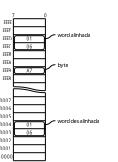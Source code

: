 <?xml version="1.0" encoding="UTF-8"?>
<dia:diagram xmlns:dia="http://www.lysator.liu.se/~alla/dia/">
  <dia:layer name="Background" visible="true" connectable="true" active="true">
    <dia:object type="Standard - Text" version="1" id="O0">
      <dia:attribute name="obj_pos">
        <dia:point val="14.2,1"/>
      </dia:attribute>
      <dia:attribute name="obj_bb">
        <dia:rectangle val="14.2,0.406;14.2,1.151"/>
      </dia:attribute>
      <dia:attribute name="text">
        <dia:composite type="text">
          <dia:attribute name="string">
            <dia:string>##</dia:string>
          </dia:attribute>
          <dia:attribute name="font">
            <dia:font family="sans" style="0" name="Helvetica"/>
          </dia:attribute>
          <dia:attribute name="height">
            <dia:real val="0.8"/>
          </dia:attribute>
          <dia:attribute name="pos">
            <dia:point val="14.2,1"/>
          </dia:attribute>
          <dia:attribute name="color">
            <dia:color val="#000000ff"/>
          </dia:attribute>
          <dia:attribute name="alignment">
            <dia:enum val="0"/>
          </dia:attribute>
        </dia:composite>
      </dia:attribute>
      <dia:attribute name="valign">
        <dia:enum val="3"/>
      </dia:attribute>
    </dia:object>
    <dia:object type="Standard - Text" version="1" id="O1">
      <dia:attribute name="obj_pos">
        <dia:point val="9,8.1"/>
      </dia:attribute>
      <dia:attribute name="obj_bb">
        <dia:rectangle val="8.33,7.969;8.9,8.231"/>
      </dia:attribute>
      <dia:attribute name="text">
        <dia:composite type="text">
          <dia:attribute name="string">
            <dia:string>#0000#</dia:string>
          </dia:attribute>
          <dia:attribute name="font">
            <dia:font family="sans" style="0" name="Helvetica"/>
          </dia:attribute>
          <dia:attribute name="height">
            <dia:real val="0.282"/>
          </dia:attribute>
          <dia:attribute name="pos">
            <dia:point val="8.9,8.178"/>
          </dia:attribute>
          <dia:attribute name="color">
            <dia:color val="#000000ff"/>
          </dia:attribute>
          <dia:attribute name="alignment">
            <dia:enum val="2"/>
          </dia:attribute>
        </dia:composite>
      </dia:attribute>
      <dia:attribute name="valign">
        <dia:enum val="2"/>
      </dia:attribute>
      <dia:attribute name="margin">
        <dia:real val="0.1"/>
      </dia:attribute>
    </dia:object>
    <dia:object type="Standard - Text" version="1" id="O2">
      <dia:attribute name="obj_pos">
        <dia:point val="9,7.7"/>
      </dia:attribute>
      <dia:attribute name="obj_bb">
        <dia:rectangle val="8.33,7.569;8.9,7.831"/>
      </dia:attribute>
      <dia:attribute name="text">
        <dia:composite type="text">
          <dia:attribute name="string">
            <dia:string>#0001#</dia:string>
          </dia:attribute>
          <dia:attribute name="font">
            <dia:font family="sans" style="0" name="Helvetica"/>
          </dia:attribute>
          <dia:attribute name="height">
            <dia:real val="0.282"/>
          </dia:attribute>
          <dia:attribute name="pos">
            <dia:point val="8.9,7.778"/>
          </dia:attribute>
          <dia:attribute name="color">
            <dia:color val="#000000ff"/>
          </dia:attribute>
          <dia:attribute name="alignment">
            <dia:enum val="2"/>
          </dia:attribute>
        </dia:composite>
      </dia:attribute>
      <dia:attribute name="valign">
        <dia:enum val="2"/>
      </dia:attribute>
      <dia:attribute name="margin">
        <dia:real val="0.1"/>
      </dia:attribute>
    </dia:object>
    <dia:object type="Standard - Text" version="1" id="O3">
      <dia:attribute name="obj_pos">
        <dia:point val="9,7.3"/>
      </dia:attribute>
      <dia:attribute name="obj_bb">
        <dia:rectangle val="8.33,7.169;8.9,7.431"/>
      </dia:attribute>
      <dia:attribute name="text">
        <dia:composite type="text">
          <dia:attribute name="string">
            <dia:string>#0002#</dia:string>
          </dia:attribute>
          <dia:attribute name="font">
            <dia:font family="sans" style="0" name="Helvetica"/>
          </dia:attribute>
          <dia:attribute name="height">
            <dia:real val="0.282"/>
          </dia:attribute>
          <dia:attribute name="pos">
            <dia:point val="8.9,7.378"/>
          </dia:attribute>
          <dia:attribute name="color">
            <dia:color val="#000000ff"/>
          </dia:attribute>
          <dia:attribute name="alignment">
            <dia:enum val="2"/>
          </dia:attribute>
        </dia:composite>
      </dia:attribute>
      <dia:attribute name="valign">
        <dia:enum val="2"/>
      </dia:attribute>
      <dia:attribute name="margin">
        <dia:real val="0.1"/>
      </dia:attribute>
    </dia:object>
    <dia:object type="Standard - Text" version="1" id="O4">
      <dia:attribute name="obj_pos">
        <dia:point val="9,6.9"/>
      </dia:attribute>
      <dia:attribute name="obj_bb">
        <dia:rectangle val="8.33,6.769;8.9,7.031"/>
      </dia:attribute>
      <dia:attribute name="text">
        <dia:composite type="text">
          <dia:attribute name="string">
            <dia:string>#0003#</dia:string>
          </dia:attribute>
          <dia:attribute name="font">
            <dia:font family="sans" style="0" name="Helvetica"/>
          </dia:attribute>
          <dia:attribute name="height">
            <dia:real val="0.282"/>
          </dia:attribute>
          <dia:attribute name="pos">
            <dia:point val="8.9,6.978"/>
          </dia:attribute>
          <dia:attribute name="color">
            <dia:color val="#000000ff"/>
          </dia:attribute>
          <dia:attribute name="alignment">
            <dia:enum val="2"/>
          </dia:attribute>
        </dia:composite>
      </dia:attribute>
      <dia:attribute name="valign">
        <dia:enum val="2"/>
      </dia:attribute>
      <dia:attribute name="margin">
        <dia:real val="0.1"/>
      </dia:attribute>
    </dia:object>
    <dia:object type="Standard - Text" version="1" id="O5">
      <dia:attribute name="obj_pos">
        <dia:point val="9,6.5"/>
      </dia:attribute>
      <dia:attribute name="obj_bb">
        <dia:rectangle val="8.33,6.369;8.9,6.631"/>
      </dia:attribute>
      <dia:attribute name="text">
        <dia:composite type="text">
          <dia:attribute name="string">
            <dia:string>#0004#</dia:string>
          </dia:attribute>
          <dia:attribute name="font">
            <dia:font family="sans" style="0" name="Helvetica"/>
          </dia:attribute>
          <dia:attribute name="height">
            <dia:real val="0.282"/>
          </dia:attribute>
          <dia:attribute name="pos">
            <dia:point val="8.9,6.578"/>
          </dia:attribute>
          <dia:attribute name="color">
            <dia:color val="#000000ff"/>
          </dia:attribute>
          <dia:attribute name="alignment">
            <dia:enum val="2"/>
          </dia:attribute>
        </dia:composite>
      </dia:attribute>
      <dia:attribute name="valign">
        <dia:enum val="2"/>
      </dia:attribute>
      <dia:attribute name="margin">
        <dia:real val="0.1"/>
      </dia:attribute>
      <dia:connections>
        <dia:connection handle="0" to="O37" connection="0"/>
      </dia:connections>
    </dia:object>
    <dia:object type="Standard - Text" version="1" id="O6">
      <dia:attribute name="obj_pos">
        <dia:point val="9,6.1"/>
      </dia:attribute>
      <dia:attribute name="obj_bb">
        <dia:rectangle val="8.33,5.969;8.9,6.231"/>
      </dia:attribute>
      <dia:attribute name="text">
        <dia:composite type="text">
          <dia:attribute name="string">
            <dia:string>#0005#</dia:string>
          </dia:attribute>
          <dia:attribute name="font">
            <dia:font family="sans" style="0" name="Helvetica"/>
          </dia:attribute>
          <dia:attribute name="height">
            <dia:real val="0.282"/>
          </dia:attribute>
          <dia:attribute name="pos">
            <dia:point val="8.9,6.178"/>
          </dia:attribute>
          <dia:attribute name="color">
            <dia:color val="#000000ff"/>
          </dia:attribute>
          <dia:attribute name="alignment">
            <dia:enum val="2"/>
          </dia:attribute>
        </dia:composite>
      </dia:attribute>
      <dia:attribute name="valign">
        <dia:enum val="2"/>
      </dia:attribute>
      <dia:attribute name="margin">
        <dia:real val="0.1"/>
      </dia:attribute>
    </dia:object>
    <dia:object type="Standard - Text" version="1" id="O7">
      <dia:attribute name="obj_pos">
        <dia:point val="9,5.7"/>
      </dia:attribute>
      <dia:attribute name="obj_bb">
        <dia:rectangle val="8.33,5.569;8.9,5.831"/>
      </dia:attribute>
      <dia:attribute name="text">
        <dia:composite type="text">
          <dia:attribute name="string">
            <dia:string>#0006#</dia:string>
          </dia:attribute>
          <dia:attribute name="font">
            <dia:font family="sans" style="0" name="Helvetica"/>
          </dia:attribute>
          <dia:attribute name="height">
            <dia:real val="0.282"/>
          </dia:attribute>
          <dia:attribute name="pos">
            <dia:point val="8.9,5.778"/>
          </dia:attribute>
          <dia:attribute name="color">
            <dia:color val="#000000ff"/>
          </dia:attribute>
          <dia:attribute name="alignment">
            <dia:enum val="2"/>
          </dia:attribute>
        </dia:composite>
      </dia:attribute>
      <dia:attribute name="valign">
        <dia:enum val="2"/>
      </dia:attribute>
      <dia:attribute name="margin">
        <dia:real val="0.1"/>
      </dia:attribute>
    </dia:object>
    <dia:object type="Standard - Text" version="1" id="O8">
      <dia:attribute name="obj_pos">
        <dia:point val="9,4.2"/>
      </dia:attribute>
      <dia:attribute name="obj_bb">
        <dia:rectangle val="8.367,4.069;8.9,4.331"/>
      </dia:attribute>
      <dia:attribute name="text">
        <dia:composite type="text">
          <dia:attribute name="string">
            <dia:string>#FFF8#</dia:string>
          </dia:attribute>
          <dia:attribute name="font">
            <dia:font family="sans" style="0" name="Helvetica"/>
          </dia:attribute>
          <dia:attribute name="height">
            <dia:real val="0.282"/>
          </dia:attribute>
          <dia:attribute name="pos">
            <dia:point val="8.9,4.278"/>
          </dia:attribute>
          <dia:attribute name="color">
            <dia:color val="#000000ff"/>
          </dia:attribute>
          <dia:attribute name="alignment">
            <dia:enum val="2"/>
          </dia:attribute>
        </dia:composite>
      </dia:attribute>
      <dia:attribute name="valign">
        <dia:enum val="2"/>
      </dia:attribute>
      <dia:attribute name="margin">
        <dia:real val="0.1"/>
      </dia:attribute>
    </dia:object>
    <dia:object type="Standard - Text" version="1" id="O9">
      <dia:attribute name="obj_pos">
        <dia:point val="9,3.8"/>
      </dia:attribute>
      <dia:attribute name="obj_bb">
        <dia:rectangle val="8.367,3.669;8.9,3.931"/>
      </dia:attribute>
      <dia:attribute name="text">
        <dia:composite type="text">
          <dia:attribute name="string">
            <dia:string>#FFF9#</dia:string>
          </dia:attribute>
          <dia:attribute name="font">
            <dia:font family="sans" style="0" name="Helvetica"/>
          </dia:attribute>
          <dia:attribute name="height">
            <dia:real val="0.282"/>
          </dia:attribute>
          <dia:attribute name="pos">
            <dia:point val="8.9,3.878"/>
          </dia:attribute>
          <dia:attribute name="color">
            <dia:color val="#000000ff"/>
          </dia:attribute>
          <dia:attribute name="alignment">
            <dia:enum val="2"/>
          </dia:attribute>
        </dia:composite>
      </dia:attribute>
      <dia:attribute name="valign">
        <dia:enum val="2"/>
      </dia:attribute>
      <dia:attribute name="margin">
        <dia:real val="0.1"/>
      </dia:attribute>
    </dia:object>
    <dia:object type="Standard - Text" version="1" id="O10">
      <dia:attribute name="obj_pos">
        <dia:point val="9,3.4"/>
      </dia:attribute>
      <dia:attribute name="obj_bb">
        <dia:rectangle val="8.375,3.269;8.9,3.531"/>
      </dia:attribute>
      <dia:attribute name="text">
        <dia:composite type="text">
          <dia:attribute name="string">
            <dia:string>#FFFA#</dia:string>
          </dia:attribute>
          <dia:attribute name="font">
            <dia:font family="sans" style="0" name="Helvetica"/>
          </dia:attribute>
          <dia:attribute name="height">
            <dia:real val="0.282"/>
          </dia:attribute>
          <dia:attribute name="pos">
            <dia:point val="8.9,3.478"/>
          </dia:attribute>
          <dia:attribute name="color">
            <dia:color val="#000000ff"/>
          </dia:attribute>
          <dia:attribute name="alignment">
            <dia:enum val="2"/>
          </dia:attribute>
        </dia:composite>
      </dia:attribute>
      <dia:attribute name="valign">
        <dia:enum val="2"/>
      </dia:attribute>
      <dia:attribute name="margin">
        <dia:real val="0.1"/>
      </dia:attribute>
    </dia:object>
    <dia:object type="Standard - Text" version="1" id="O11">
      <dia:attribute name="obj_pos">
        <dia:point val="9,3"/>
      </dia:attribute>
      <dia:attribute name="obj_bb">
        <dia:rectangle val="8.355,2.869;8.9,3.131"/>
      </dia:attribute>
      <dia:attribute name="text">
        <dia:composite type="text">
          <dia:attribute name="string">
            <dia:string>#FFFB#</dia:string>
          </dia:attribute>
          <dia:attribute name="font">
            <dia:font family="sans" style="0" name="Helvetica"/>
          </dia:attribute>
          <dia:attribute name="height">
            <dia:real val="0.282"/>
          </dia:attribute>
          <dia:attribute name="pos">
            <dia:point val="8.9,3.078"/>
          </dia:attribute>
          <dia:attribute name="color">
            <dia:color val="#000000ff"/>
          </dia:attribute>
          <dia:attribute name="alignment">
            <dia:enum val="2"/>
          </dia:attribute>
        </dia:composite>
      </dia:attribute>
      <dia:attribute name="valign">
        <dia:enum val="2"/>
      </dia:attribute>
      <dia:attribute name="margin">
        <dia:real val="0.1"/>
      </dia:attribute>
    </dia:object>
    <dia:object type="Standard - Text" version="1" id="O12">
      <dia:attribute name="obj_pos">
        <dia:point val="9,2.6"/>
      </dia:attribute>
      <dia:attribute name="obj_bb">
        <dia:rectangle val="8.352,2.469;8.9,2.731"/>
      </dia:attribute>
      <dia:attribute name="text">
        <dia:composite type="text">
          <dia:attribute name="string">
            <dia:string>#FFFC#</dia:string>
          </dia:attribute>
          <dia:attribute name="font">
            <dia:font family="sans" style="0" name="Helvetica"/>
          </dia:attribute>
          <dia:attribute name="height">
            <dia:real val="0.282"/>
          </dia:attribute>
          <dia:attribute name="pos">
            <dia:point val="8.9,2.678"/>
          </dia:attribute>
          <dia:attribute name="color">
            <dia:color val="#000000ff"/>
          </dia:attribute>
          <dia:attribute name="alignment">
            <dia:enum val="2"/>
          </dia:attribute>
        </dia:composite>
      </dia:attribute>
      <dia:attribute name="valign">
        <dia:enum val="2"/>
      </dia:attribute>
      <dia:attribute name="margin">
        <dia:real val="0.1"/>
      </dia:attribute>
    </dia:object>
    <dia:object type="Standard - Text" version="1" id="O13">
      <dia:attribute name="obj_pos">
        <dia:point val="9,2.2"/>
      </dia:attribute>
      <dia:attribute name="obj_bb">
        <dia:rectangle val="8.335,2.069;8.9,2.331"/>
      </dia:attribute>
      <dia:attribute name="text">
        <dia:composite type="text">
          <dia:attribute name="string">
            <dia:string>#FFFD#</dia:string>
          </dia:attribute>
          <dia:attribute name="font">
            <dia:font family="sans" style="0" name="Helvetica"/>
          </dia:attribute>
          <dia:attribute name="height">
            <dia:real val="0.282"/>
          </dia:attribute>
          <dia:attribute name="pos">
            <dia:point val="8.9,2.278"/>
          </dia:attribute>
          <dia:attribute name="color">
            <dia:color val="#000000ff"/>
          </dia:attribute>
          <dia:attribute name="alignment">
            <dia:enum val="2"/>
          </dia:attribute>
        </dia:composite>
      </dia:attribute>
      <dia:attribute name="valign">
        <dia:enum val="2"/>
      </dia:attribute>
      <dia:attribute name="margin">
        <dia:real val="0.1"/>
      </dia:attribute>
    </dia:object>
    <dia:object type="Standard - Text" version="1" id="O14">
      <dia:attribute name="obj_pos">
        <dia:point val="9,1.8"/>
      </dia:attribute>
      <dia:attribute name="obj_bb">
        <dia:rectangle val="8.367,1.669;8.9,1.931"/>
      </dia:attribute>
      <dia:attribute name="text">
        <dia:composite type="text">
          <dia:attribute name="string">
            <dia:string>#FFFE#</dia:string>
          </dia:attribute>
          <dia:attribute name="font">
            <dia:font family="sans" style="0" name="Helvetica"/>
          </dia:attribute>
          <dia:attribute name="height">
            <dia:real val="0.282"/>
          </dia:attribute>
          <dia:attribute name="pos">
            <dia:point val="8.9,1.878"/>
          </dia:attribute>
          <dia:attribute name="color">
            <dia:color val="#000000ff"/>
          </dia:attribute>
          <dia:attribute name="alignment">
            <dia:enum val="2"/>
          </dia:attribute>
        </dia:composite>
      </dia:attribute>
      <dia:attribute name="valign">
        <dia:enum val="2"/>
      </dia:attribute>
      <dia:attribute name="margin">
        <dia:real val="0.1"/>
      </dia:attribute>
    </dia:object>
    <dia:object type="Standard - Text" version="1" id="O15">
      <dia:attribute name="obj_pos">
        <dia:point val="9,1.4"/>
      </dia:attribute>
      <dia:attribute name="obj_bb">
        <dia:rectangle val="8.38,1.269;8.9,1.531"/>
      </dia:attribute>
      <dia:attribute name="text">
        <dia:composite type="text">
          <dia:attribute name="string">
            <dia:string>#FFFF#</dia:string>
          </dia:attribute>
          <dia:attribute name="font">
            <dia:font family="sans" style="0" name="Helvetica"/>
          </dia:attribute>
          <dia:attribute name="height">
            <dia:real val="0.282"/>
          </dia:attribute>
          <dia:attribute name="pos">
            <dia:point val="8.9,1.478"/>
          </dia:attribute>
          <dia:attribute name="color">
            <dia:color val="#000000ff"/>
          </dia:attribute>
          <dia:attribute name="alignment">
            <dia:enum val="2"/>
          </dia:attribute>
        </dia:composite>
      </dia:attribute>
      <dia:attribute name="valign">
        <dia:enum val="2"/>
      </dia:attribute>
      <dia:attribute name="margin">
        <dia:real val="0.1"/>
      </dia:attribute>
    </dia:object>
    <dia:object type="Standard - Line" version="0" id="O16">
      <dia:attribute name="obj_pos">
        <dia:point val="9,7.9"/>
      </dia:attribute>
      <dia:attribute name="obj_bb">
        <dia:rectangle val="8.985,7.885;10.615,7.915"/>
      </dia:attribute>
      <dia:attribute name="conn_endpoints">
        <dia:point val="9,7.9"/>
        <dia:point val="10.6,7.9"/>
      </dia:attribute>
      <dia:attribute name="numcp">
        <dia:int val="1"/>
      </dia:attribute>
      <dia:attribute name="line_width">
        <dia:real val="0.03"/>
      </dia:attribute>
    </dia:object>
    <dia:object type="Standard - Line" version="0" id="O17">
      <dia:attribute name="obj_pos">
        <dia:point val="9,7.5"/>
      </dia:attribute>
      <dia:attribute name="obj_bb">
        <dia:rectangle val="8.985,7.485;10.615,7.515"/>
      </dia:attribute>
      <dia:attribute name="conn_endpoints">
        <dia:point val="9,7.5"/>
        <dia:point val="10.6,7.5"/>
      </dia:attribute>
      <dia:attribute name="numcp">
        <dia:int val="1"/>
      </dia:attribute>
      <dia:attribute name="line_width">
        <dia:real val="0.03"/>
      </dia:attribute>
    </dia:object>
    <dia:object type="Standard - Line" version="0" id="O18">
      <dia:attribute name="obj_pos">
        <dia:point val="9,7.1"/>
      </dia:attribute>
      <dia:attribute name="obj_bb">
        <dia:rectangle val="8.985,7.085;10.615,7.115"/>
      </dia:attribute>
      <dia:attribute name="conn_endpoints">
        <dia:point val="9,7.1"/>
        <dia:point val="10.6,7.1"/>
      </dia:attribute>
      <dia:attribute name="numcp">
        <dia:int val="1"/>
      </dia:attribute>
      <dia:attribute name="line_width">
        <dia:real val="0.03"/>
      </dia:attribute>
    </dia:object>
    <dia:object type="Standard - Line" version="0" id="O19">
      <dia:attribute name="obj_pos">
        <dia:point val="9,6.7"/>
      </dia:attribute>
      <dia:attribute name="obj_bb">
        <dia:rectangle val="8.985,6.685;10.615,6.715"/>
      </dia:attribute>
      <dia:attribute name="conn_endpoints">
        <dia:point val="9,6.7"/>
        <dia:point val="10.6,6.7"/>
      </dia:attribute>
      <dia:attribute name="numcp">
        <dia:int val="1"/>
      </dia:attribute>
      <dia:attribute name="line_width">
        <dia:real val="0.03"/>
      </dia:attribute>
    </dia:object>
    <dia:object type="Standard - Line" version="0" id="O20">
      <dia:attribute name="obj_pos">
        <dia:point val="9,6.3"/>
      </dia:attribute>
      <dia:attribute name="obj_bb">
        <dia:rectangle val="8.985,6.285;10.615,6.315"/>
      </dia:attribute>
      <dia:attribute name="conn_endpoints">
        <dia:point val="9,6.3"/>
        <dia:point val="10.6,6.3"/>
      </dia:attribute>
      <dia:attribute name="numcp">
        <dia:int val="1"/>
      </dia:attribute>
      <dia:attribute name="line_width">
        <dia:real val="0.03"/>
      </dia:attribute>
    </dia:object>
    <dia:object type="Standard - Line" version="0" id="O21">
      <dia:attribute name="obj_pos">
        <dia:point val="9,2.8"/>
      </dia:attribute>
      <dia:attribute name="obj_bb">
        <dia:rectangle val="8.985,2.785;10.615,2.815"/>
      </dia:attribute>
      <dia:attribute name="conn_endpoints">
        <dia:point val="9,2.8"/>
        <dia:point val="10.6,2.8"/>
      </dia:attribute>
      <dia:attribute name="numcp">
        <dia:int val="1"/>
      </dia:attribute>
      <dia:attribute name="line_width">
        <dia:real val="0.03"/>
      </dia:attribute>
    </dia:object>
    <dia:object type="Standard - Line" version="0" id="O22">
      <dia:attribute name="obj_pos">
        <dia:point val="9,2.4"/>
      </dia:attribute>
      <dia:attribute name="obj_bb">
        <dia:rectangle val="8.985,2.385;10.615,2.415"/>
      </dia:attribute>
      <dia:attribute name="conn_endpoints">
        <dia:point val="9,2.4"/>
        <dia:point val="10.6,2.4"/>
      </dia:attribute>
      <dia:attribute name="numcp">
        <dia:int val="1"/>
      </dia:attribute>
      <dia:attribute name="line_width">
        <dia:real val="0.03"/>
      </dia:attribute>
    </dia:object>
    <dia:object type="Standard - Line" version="0" id="O23">
      <dia:attribute name="obj_pos">
        <dia:point val="9,2"/>
      </dia:attribute>
      <dia:attribute name="obj_bb">
        <dia:rectangle val="8.985,1.985;10.615,2.015"/>
      </dia:attribute>
      <dia:attribute name="conn_endpoints">
        <dia:point val="9,2"/>
        <dia:point val="10.6,2"/>
      </dia:attribute>
      <dia:attribute name="numcp">
        <dia:int val="1"/>
      </dia:attribute>
      <dia:attribute name="line_width">
        <dia:real val="0.03"/>
      </dia:attribute>
    </dia:object>
    <dia:object type="Standard - Line" version="0" id="O24">
      <dia:attribute name="obj_pos">
        <dia:point val="9,1.6"/>
      </dia:attribute>
      <dia:attribute name="obj_bb">
        <dia:rectangle val="8.985,1.585;10.615,1.615"/>
      </dia:attribute>
      <dia:attribute name="conn_endpoints">
        <dia:point val="9,1.6"/>
        <dia:point val="10.6,1.6"/>
      </dia:attribute>
      <dia:attribute name="numcp">
        <dia:int val="1"/>
      </dia:attribute>
      <dia:attribute name="line_width">
        <dia:real val="0.03"/>
      </dia:attribute>
    </dia:object>
    <dia:object type="Standard - Line" version="0" id="O25">
      <dia:attribute name="obj_pos">
        <dia:point val="9,1.2"/>
      </dia:attribute>
      <dia:attribute name="obj_bb">
        <dia:rectangle val="8.985,1.185;10.615,1.215"/>
      </dia:attribute>
      <dia:attribute name="conn_endpoints">
        <dia:point val="9,1.2"/>
        <dia:point val="10.6,1.2"/>
      </dia:attribute>
      <dia:attribute name="numcp">
        <dia:int val="1"/>
      </dia:attribute>
      <dia:attribute name="line_width">
        <dia:real val="0.03"/>
      </dia:attribute>
    </dia:object>
    <dia:object type="Standard - Line" version="0" id="O26">
      <dia:attribute name="obj_pos">
        <dia:point val="9,8.3"/>
      </dia:attribute>
      <dia:attribute name="obj_bb">
        <dia:rectangle val="8.985,8.285;10.615,8.315"/>
      </dia:attribute>
      <dia:attribute name="conn_endpoints">
        <dia:point val="9,8.3"/>
        <dia:point val="10.6,8.3"/>
      </dia:attribute>
      <dia:attribute name="numcp">
        <dia:int val="1"/>
      </dia:attribute>
      <dia:attribute name="line_width">
        <dia:real val="0.03"/>
      </dia:attribute>
    </dia:object>
    <dia:object type="Standard - Line" version="0" id="O27">
      <dia:attribute name="obj_pos">
        <dia:point val="9,3.2"/>
      </dia:attribute>
      <dia:attribute name="obj_bb">
        <dia:rectangle val="8.985,3.185;10.615,3.215"/>
      </dia:attribute>
      <dia:attribute name="conn_endpoints">
        <dia:point val="9,3.2"/>
        <dia:point val="10.6,3.2"/>
      </dia:attribute>
      <dia:attribute name="numcp">
        <dia:int val="1"/>
      </dia:attribute>
      <dia:attribute name="line_width">
        <dia:real val="0.03"/>
      </dia:attribute>
    </dia:object>
    <dia:object type="Standard - Line" version="0" id="O28">
      <dia:attribute name="obj_pos">
        <dia:point val="9,3.6"/>
      </dia:attribute>
      <dia:attribute name="obj_bb">
        <dia:rectangle val="8.985,3.585;10.615,3.615"/>
      </dia:attribute>
      <dia:attribute name="conn_endpoints">
        <dia:point val="9,3.6"/>
        <dia:point val="10.6,3.6"/>
      </dia:attribute>
      <dia:attribute name="numcp">
        <dia:int val="1"/>
      </dia:attribute>
      <dia:attribute name="line_width">
        <dia:real val="0.03"/>
      </dia:attribute>
    </dia:object>
    <dia:object type="Standard - Line" version="0" id="O29">
      <dia:attribute name="obj_pos">
        <dia:point val="9,4"/>
      </dia:attribute>
      <dia:attribute name="obj_bb">
        <dia:rectangle val="8.985,3.985;10.615,4.015"/>
      </dia:attribute>
      <dia:attribute name="conn_endpoints">
        <dia:point val="9,4"/>
        <dia:point val="10.6,4"/>
      </dia:attribute>
      <dia:attribute name="numcp">
        <dia:int val="1"/>
      </dia:attribute>
      <dia:attribute name="line_width">
        <dia:real val="0.03"/>
      </dia:attribute>
    </dia:object>
    <dia:object type="Standard - Line" version="0" id="O30">
      <dia:attribute name="obj_pos">
        <dia:point val="9,4.4"/>
      </dia:attribute>
      <dia:attribute name="obj_bb">
        <dia:rectangle val="8.985,4.385;10.615,4.415"/>
      </dia:attribute>
      <dia:attribute name="conn_endpoints">
        <dia:point val="9,4.4"/>
        <dia:point val="10.6,4.4"/>
      </dia:attribute>
      <dia:attribute name="numcp">
        <dia:int val="1"/>
      </dia:attribute>
      <dia:attribute name="line_width">
        <dia:real val="0.03"/>
      </dia:attribute>
    </dia:object>
    <dia:object type="Standard - Line" version="0" id="O31">
      <dia:attribute name="obj_pos">
        <dia:point val="9,5.9"/>
      </dia:attribute>
      <dia:attribute name="obj_bb">
        <dia:rectangle val="8.985,5.885;10.615,5.915"/>
      </dia:attribute>
      <dia:attribute name="conn_endpoints">
        <dia:point val="9,5.9"/>
        <dia:point val="10.6,5.9"/>
      </dia:attribute>
      <dia:attribute name="numcp">
        <dia:int val="1"/>
      </dia:attribute>
      <dia:attribute name="line_width">
        <dia:real val="0.03"/>
      </dia:attribute>
    </dia:object>
    <dia:object type="Standard - Line" version="0" id="O32">
      <dia:attribute name="obj_pos">
        <dia:point val="9,5.5"/>
      </dia:attribute>
      <dia:attribute name="obj_bb">
        <dia:rectangle val="8.985,5.485;10.615,5.515"/>
      </dia:attribute>
      <dia:attribute name="conn_endpoints">
        <dia:point val="9,5.5"/>
        <dia:point val="10.6,5.5"/>
      </dia:attribute>
      <dia:attribute name="numcp">
        <dia:int val="1"/>
      </dia:attribute>
      <dia:attribute name="line_width">
        <dia:real val="0.03"/>
      </dia:attribute>
    </dia:object>
    <dia:object type="Standard - Text" version="1" id="O33">
      <dia:attribute name="obj_pos">
        <dia:point val="9,5.3"/>
      </dia:attribute>
      <dia:attribute name="obj_bb">
        <dia:rectangle val="8.33,5.169;8.9,5.431"/>
      </dia:attribute>
      <dia:attribute name="text">
        <dia:composite type="text">
          <dia:attribute name="string">
            <dia:string>#0007#</dia:string>
          </dia:attribute>
          <dia:attribute name="font">
            <dia:font family="sans" style="0" name="Helvetica"/>
          </dia:attribute>
          <dia:attribute name="height">
            <dia:real val="0.282"/>
          </dia:attribute>
          <dia:attribute name="pos">
            <dia:point val="8.9,5.378"/>
          </dia:attribute>
          <dia:attribute name="color">
            <dia:color val="#000000ff"/>
          </dia:attribute>
          <dia:attribute name="alignment">
            <dia:enum val="2"/>
          </dia:attribute>
        </dia:composite>
      </dia:attribute>
      <dia:attribute name="valign">
        <dia:enum val="2"/>
      </dia:attribute>
      <dia:attribute name="margin">
        <dia:real val="0.1"/>
      </dia:attribute>
    </dia:object>
    <dia:object type="Standard - Line" version="0" id="O34">
      <dia:attribute name="obj_pos">
        <dia:point val="9,5.1"/>
      </dia:attribute>
      <dia:attribute name="obj_bb">
        <dia:rectangle val="8.985,5.085;10.615,5.115"/>
      </dia:attribute>
      <dia:attribute name="conn_endpoints">
        <dia:point val="9,5.1"/>
        <dia:point val="10.6,5.1"/>
      </dia:attribute>
      <dia:attribute name="numcp">
        <dia:int val="1"/>
      </dia:attribute>
      <dia:attribute name="line_width">
        <dia:real val="0.03"/>
      </dia:attribute>
    </dia:object>
    <dia:object type="Standard - Line" version="0" id="O35">
      <dia:attribute name="obj_pos">
        <dia:point val="9,4.6"/>
      </dia:attribute>
      <dia:attribute name="obj_bb">
        <dia:rectangle val="8.985,1.185;9.015,4.615"/>
      </dia:attribute>
      <dia:attribute name="conn_endpoints">
        <dia:point val="9,4.6"/>
        <dia:point val="9,1.2"/>
      </dia:attribute>
      <dia:attribute name="numcp">
        <dia:int val="1"/>
      </dia:attribute>
      <dia:attribute name="line_width">
        <dia:real val="0.03"/>
      </dia:attribute>
    </dia:object>
    <dia:object type="Standard - Line" version="0" id="O36">
      <dia:attribute name="obj_pos">
        <dia:point val="10.6,4.8"/>
      </dia:attribute>
      <dia:attribute name="obj_bb">
        <dia:rectangle val="10.585,1.185;10.615,4.815"/>
      </dia:attribute>
      <dia:attribute name="conn_endpoints">
        <dia:point val="10.6,4.8"/>
        <dia:point val="10.6,1.2"/>
      </dia:attribute>
      <dia:attribute name="numcp">
        <dia:int val="1"/>
      </dia:attribute>
      <dia:attribute name="line_width">
        <dia:real val="0.03"/>
      </dia:attribute>
    </dia:object>
    <dia:object type="Standard - Line" version="0" id="O37">
      <dia:attribute name="obj_pos">
        <dia:point val="9,8.3"/>
      </dia:attribute>
      <dia:attribute name="obj_bb">
        <dia:rectangle val="8.985,4.685;9.015,8.315"/>
      </dia:attribute>
      <dia:attribute name="conn_endpoints">
        <dia:point val="9,8.3"/>
        <dia:point val="9,4.7"/>
      </dia:attribute>
      <dia:attribute name="numcp">
        <dia:int val="1"/>
      </dia:attribute>
      <dia:attribute name="line_width">
        <dia:real val="0.03"/>
      </dia:attribute>
    </dia:object>
    <dia:object type="Standard - Line" version="0" id="O38">
      <dia:attribute name="obj_pos">
        <dia:point val="10.6,8.3"/>
      </dia:attribute>
      <dia:attribute name="obj_bb">
        <dia:rectangle val="10.585,4.885;10.615,8.315"/>
      </dia:attribute>
      <dia:attribute name="conn_endpoints">
        <dia:point val="10.6,8.3"/>
        <dia:point val="10.6,4.9"/>
      </dia:attribute>
      <dia:attribute name="numcp">
        <dia:int val="1"/>
      </dia:attribute>
      <dia:attribute name="line_width">
        <dia:real val="0.03"/>
      </dia:attribute>
    </dia:object>
    <dia:object type="Standard - BezierLine" version="0" id="O39">
      <dia:attribute name="obj_pos">
        <dia:point val="9,4.6"/>
      </dia:attribute>
      <dia:attribute name="obj_bb">
        <dia:rectangle val="8.995,4.595;10.605,4.805"/>
      </dia:attribute>
      <dia:attribute name="bez_points">
        <dia:point val="9,4.6"/>
        <dia:point val="9.9,4.6"/>
        <dia:point val="9.9,4.8"/>
        <dia:point val="10.6,4.8"/>
      </dia:attribute>
      <dia:attribute name="corner_types">
        <dia:enum val="0"/>
        <dia:enum val="0"/>
      </dia:attribute>
      <dia:attribute name="line_width">
        <dia:real val="0.01"/>
      </dia:attribute>
    </dia:object>
    <dia:object type="Standard - BezierLine" version="0" id="O40">
      <dia:attribute name="obj_pos">
        <dia:point val="9,4.7"/>
      </dia:attribute>
      <dia:attribute name="obj_bb">
        <dia:rectangle val="8.995,4.695;10.605,4.905"/>
      </dia:attribute>
      <dia:attribute name="bez_points">
        <dia:point val="9,4.7"/>
        <dia:point val="9.9,4.7"/>
        <dia:point val="9.9,4.9"/>
        <dia:point val="10.6,4.9"/>
      </dia:attribute>
      <dia:attribute name="corner_types">
        <dia:enum val="0"/>
        <dia:enum val="0"/>
      </dia:attribute>
      <dia:attribute name="line_width">
        <dia:real val="0.01"/>
      </dia:attribute>
    </dia:object>
    <dia:object type="Standard - Text" version="1" id="O41">
      <dia:attribute name="obj_pos">
        <dia:point val="10.6,1.2"/>
      </dia:attribute>
      <dia:attribute name="obj_bb">
        <dia:rectangle val="10.529,0.937;10.671,1.2"/>
      </dia:attribute>
      <dia:attribute name="text">
        <dia:composite type="text">
          <dia:attribute name="string">
            <dia:string>#0#</dia:string>
          </dia:attribute>
          <dia:attribute name="font">
            <dia:font family="sans" style="0" name="Helvetica"/>
          </dia:attribute>
          <dia:attribute name="height">
            <dia:real val="0.282"/>
          </dia:attribute>
          <dia:attribute name="pos">
            <dia:point val="10.6,1.147"/>
          </dia:attribute>
          <dia:attribute name="color">
            <dia:color val="#000000ff"/>
          </dia:attribute>
          <dia:attribute name="alignment">
            <dia:enum val="1"/>
          </dia:attribute>
        </dia:composite>
      </dia:attribute>
      <dia:attribute name="valign">
        <dia:enum val="1"/>
      </dia:attribute>
    </dia:object>
    <dia:object type="Standard - Text" version="1" id="O42">
      <dia:attribute name="obj_pos">
        <dia:point val="9,1.2"/>
      </dia:attribute>
      <dia:attribute name="obj_bb">
        <dia:rectangle val="8.929,0.937;9.071,1.2"/>
      </dia:attribute>
      <dia:attribute name="text">
        <dia:composite type="text">
          <dia:attribute name="string">
            <dia:string>#7#</dia:string>
          </dia:attribute>
          <dia:attribute name="font">
            <dia:font family="sans" style="0" name="Helvetica"/>
          </dia:attribute>
          <dia:attribute name="height">
            <dia:real val="0.282"/>
          </dia:attribute>
          <dia:attribute name="pos">
            <dia:point val="9,1.147"/>
          </dia:attribute>
          <dia:attribute name="color">
            <dia:color val="#000000ff"/>
          </dia:attribute>
          <dia:attribute name="alignment">
            <dia:enum val="1"/>
          </dia:attribute>
        </dia:composite>
      </dia:attribute>
      <dia:attribute name="valign">
        <dia:enum val="1"/>
      </dia:attribute>
    </dia:object>
    <dia:object type="Standard - Box" version="0" id="O43">
      <dia:attribute name="obj_pos">
        <dia:point val="9.05,3.65"/>
      </dia:attribute>
      <dia:attribute name="obj_bb">
        <dia:rectangle val="9.045,3.645;10.555,3.955"/>
      </dia:attribute>
      <dia:attribute name="elem_corner">
        <dia:point val="9.05,3.65"/>
      </dia:attribute>
      <dia:attribute name="elem_width">
        <dia:real val="1.5"/>
      </dia:attribute>
      <dia:attribute name="elem_height">
        <dia:real val="0.3"/>
      </dia:attribute>
      <dia:attribute name="border_width">
        <dia:real val="0.01"/>
      </dia:attribute>
      <dia:attribute name="show_background">
        <dia:boolean val="false"/>
      </dia:attribute>
      <dia:attribute name="corner_radius">
        <dia:real val="0.1"/>
      </dia:attribute>
    </dia:object>
    <dia:object type="Standard - Box" version="0" id="O44">
      <dia:attribute name="obj_pos">
        <dia:point val="9.05,2.05"/>
      </dia:attribute>
      <dia:attribute name="obj_bb">
        <dia:rectangle val="9.045,2.045;10.555,2.755"/>
      </dia:attribute>
      <dia:attribute name="elem_corner">
        <dia:point val="9.05,2.05"/>
      </dia:attribute>
      <dia:attribute name="elem_width">
        <dia:real val="1.5"/>
      </dia:attribute>
      <dia:attribute name="elem_height">
        <dia:real val="0.7"/>
      </dia:attribute>
      <dia:attribute name="border_width">
        <dia:real val="0.01"/>
      </dia:attribute>
      <dia:attribute name="show_background">
        <dia:boolean val="false"/>
      </dia:attribute>
      <dia:attribute name="corner_radius">
        <dia:real val="0.1"/>
      </dia:attribute>
    </dia:object>
    <dia:object type="Standard - BezierLine" version="0" id="O45">
      <dia:attribute name="obj_pos">
        <dia:point val="10.55,2.2"/>
      </dia:attribute>
      <dia:attribute name="obj_bb">
        <dia:rectangle val="10.545,1.995;11.105,2.205"/>
      </dia:attribute>
      <dia:attribute name="bez_points">
        <dia:point val="10.55,2.2"/>
        <dia:point val="10.9,2.2"/>
        <dia:point val="10.8,2"/>
        <dia:point val="11.1,2"/>
      </dia:attribute>
      <dia:attribute name="corner_types">
        <dia:enum val="0"/>
        <dia:enum val="0"/>
      </dia:attribute>
      <dia:attribute name="line_width">
        <dia:real val="0.01"/>
      </dia:attribute>
    </dia:object>
    <dia:object type="Standard - BezierLine" version="0" id="O46">
      <dia:attribute name="obj_pos">
        <dia:point val="10.55,3.75"/>
      </dia:attribute>
      <dia:attribute name="obj_bb">
        <dia:rectangle val="10.544,3.495;11.105,3.756"/>
      </dia:attribute>
      <dia:attribute name="bez_points">
        <dia:point val="10.55,3.75"/>
        <dia:point val="10.9,3.7"/>
        <dia:point val="10.8,3.5"/>
        <dia:point val="11.1,3.5"/>
      </dia:attribute>
      <dia:attribute name="corner_types">
        <dia:enum val="0"/>
        <dia:enum val="0"/>
      </dia:attribute>
      <dia:attribute name="line_width">
        <dia:real val="0.01"/>
      </dia:attribute>
    </dia:object>
    <dia:object type="Standard - Text" version="1" id="O47">
      <dia:attribute name="obj_pos">
        <dia:point val="11.1,2"/>
      </dia:attribute>
      <dia:attribute name="obj_bb">
        <dia:rectangle val="11.2,1.823;13.203,2.177"/>
      </dia:attribute>
      <dia:attribute name="text">
        <dia:composite type="text">
          <dia:attribute name="string">
            <dia:string>#word alinhada#</dia:string>
          </dia:attribute>
          <dia:attribute name="font">
            <dia:font family="sans" style="0" name="Helvetica"/>
          </dia:attribute>
          <dia:attribute name="height">
            <dia:real val="0.353"/>
          </dia:attribute>
          <dia:attribute name="pos">
            <dia:point val="11.2,2.094"/>
          </dia:attribute>
          <dia:attribute name="color">
            <dia:color val="#000000ff"/>
          </dia:attribute>
          <dia:attribute name="alignment">
            <dia:enum val="0"/>
          </dia:attribute>
        </dia:composite>
      </dia:attribute>
      <dia:attribute name="valign">
        <dia:enum val="2"/>
      </dia:attribute>
      <dia:attribute name="margin">
        <dia:real val="0.1"/>
      </dia:attribute>
    </dia:object>
    <dia:object type="Standard - Text" version="1" id="O48">
      <dia:attribute name="obj_pos">
        <dia:point val="11.1,3.5"/>
      </dia:attribute>
      <dia:attribute name="obj_bb">
        <dia:rectangle val="11.2,3.336;11.83,3.664"/>
      </dia:attribute>
      <dia:attribute name="text">
        <dia:composite type="text">
          <dia:attribute name="string">
            <dia:string>#byte#</dia:string>
          </dia:attribute>
          <dia:attribute name="font">
            <dia:font family="sans" style="0" name="Helvetica"/>
          </dia:attribute>
          <dia:attribute name="height">
            <dia:real val="0.353"/>
          </dia:attribute>
          <dia:attribute name="pos">
            <dia:point val="11.2,3.598"/>
          </dia:attribute>
          <dia:attribute name="color">
            <dia:color val="#000000ff"/>
          </dia:attribute>
          <dia:attribute name="alignment">
            <dia:enum val="0"/>
          </dia:attribute>
        </dia:composite>
      </dia:attribute>
      <dia:attribute name="valign">
        <dia:enum val="2"/>
      </dia:attribute>
      <dia:attribute name="margin">
        <dia:real val="0.1"/>
      </dia:attribute>
    </dia:object>
    <dia:object type="Standard - Text" version="1" id="O49">
      <dia:attribute name="obj_pos">
        <dia:point val="9.8,2.2"/>
      </dia:attribute>
      <dia:attribute name="obj_bb">
        <dia:rectangle val="9.658,2.069;9.943,2.331"/>
      </dia:attribute>
      <dia:attribute name="text">
        <dia:composite type="text">
          <dia:attribute name="string">
            <dia:string>#01#</dia:string>
          </dia:attribute>
          <dia:attribute name="font">
            <dia:font family="sans" style="0" name="Helvetica"/>
          </dia:attribute>
          <dia:attribute name="height">
            <dia:real val="0.282"/>
          </dia:attribute>
          <dia:attribute name="pos">
            <dia:point val="9.8,2.278"/>
          </dia:attribute>
          <dia:attribute name="color">
            <dia:color val="#000000ff"/>
          </dia:attribute>
          <dia:attribute name="alignment">
            <dia:enum val="1"/>
          </dia:attribute>
        </dia:composite>
      </dia:attribute>
      <dia:attribute name="valign">
        <dia:enum val="2"/>
      </dia:attribute>
      <dia:attribute name="margin">
        <dia:real val="0.1"/>
      </dia:attribute>
    </dia:object>
    <dia:object type="Standard - Text" version="1" id="O50">
      <dia:attribute name="obj_pos">
        <dia:point val="9.8,2.6"/>
      </dia:attribute>
      <dia:attribute name="obj_bb">
        <dia:rectangle val="9.658,2.469;9.943,2.731"/>
      </dia:attribute>
      <dia:attribute name="text">
        <dia:composite type="text">
          <dia:attribute name="string">
            <dia:string>#06#</dia:string>
          </dia:attribute>
          <dia:attribute name="font">
            <dia:font family="sans" style="0" name="Helvetica"/>
          </dia:attribute>
          <dia:attribute name="height">
            <dia:real val="0.282"/>
          </dia:attribute>
          <dia:attribute name="pos">
            <dia:point val="9.8,2.678"/>
          </dia:attribute>
          <dia:attribute name="color">
            <dia:color val="#000000ff"/>
          </dia:attribute>
          <dia:attribute name="alignment">
            <dia:enum val="1"/>
          </dia:attribute>
        </dia:composite>
      </dia:attribute>
      <dia:attribute name="valign">
        <dia:enum val="2"/>
      </dia:attribute>
      <dia:attribute name="margin">
        <dia:real val="0.1"/>
      </dia:attribute>
    </dia:object>
    <dia:object type="Standard - Box" version="0" id="O51">
      <dia:attribute name="obj_pos">
        <dia:point val="9.05,6.35"/>
      </dia:attribute>
      <dia:attribute name="obj_bb">
        <dia:rectangle val="9.045,6.345;10.555,7.055"/>
      </dia:attribute>
      <dia:attribute name="elem_corner">
        <dia:point val="9.05,6.35"/>
      </dia:attribute>
      <dia:attribute name="elem_width">
        <dia:real val="1.5"/>
      </dia:attribute>
      <dia:attribute name="elem_height">
        <dia:real val="0.7"/>
      </dia:attribute>
      <dia:attribute name="border_width">
        <dia:real val="0.01"/>
      </dia:attribute>
      <dia:attribute name="show_background">
        <dia:boolean val="false"/>
      </dia:attribute>
      <dia:attribute name="corner_radius">
        <dia:real val="0.1"/>
      </dia:attribute>
    </dia:object>
    <dia:object type="Standard - BezierLine" version="0" id="O52">
      <dia:attribute name="obj_pos">
        <dia:point val="10.55,6.5"/>
      </dia:attribute>
      <dia:attribute name="obj_bb">
        <dia:rectangle val="10.545,6.295;11.105,6.505"/>
      </dia:attribute>
      <dia:attribute name="bez_points">
        <dia:point val="10.55,6.5"/>
        <dia:point val="10.9,6.5"/>
        <dia:point val="10.8,6.3"/>
        <dia:point val="11.1,6.3"/>
      </dia:attribute>
      <dia:attribute name="corner_types">
        <dia:enum val="0"/>
        <dia:enum val="0"/>
      </dia:attribute>
      <dia:attribute name="line_width">
        <dia:real val="0.01"/>
      </dia:attribute>
    </dia:object>
    <dia:object type="Standard - Text" version="1" id="O53">
      <dia:attribute name="obj_pos">
        <dia:point val="11.1,6.3"/>
      </dia:attribute>
      <dia:attribute name="obj_bb">
        <dia:rectangle val="11.2,6.123;13.703,6.477"/>
      </dia:attribute>
      <dia:attribute name="text">
        <dia:composite type="text">
          <dia:attribute name="string">
            <dia:string>#word desalinhada#</dia:string>
          </dia:attribute>
          <dia:attribute name="font">
            <dia:font family="sans" style="0" name="Helvetica"/>
          </dia:attribute>
          <dia:attribute name="height">
            <dia:real val="0.353"/>
          </dia:attribute>
          <dia:attribute name="pos">
            <dia:point val="11.2,6.394"/>
          </dia:attribute>
          <dia:attribute name="color">
            <dia:color val="#000000ff"/>
          </dia:attribute>
          <dia:attribute name="alignment">
            <dia:enum val="0"/>
          </dia:attribute>
        </dia:composite>
      </dia:attribute>
      <dia:attribute name="valign">
        <dia:enum val="2"/>
      </dia:attribute>
      <dia:attribute name="margin">
        <dia:real val="0.1"/>
      </dia:attribute>
    </dia:object>
    <dia:object type="Standard - Text" version="1" id="O54">
      <dia:attribute name="obj_pos">
        <dia:point val="9.8,6.5"/>
      </dia:attribute>
      <dia:attribute name="obj_bb">
        <dia:rectangle val="9.651,6.359;9.943,6.641"/>
      </dia:attribute>
      <dia:attribute name="text">
        <dia:composite type="text">
          <dia:attribute name="string">
            <dia:string>#01#</dia:string>
          </dia:attribute>
          <dia:attribute name="font">
            <dia:font family="sans" style="0" name="Helvetica"/>
          </dia:attribute>
          <dia:attribute name="height">
            <dia:real val="0.282"/>
          </dia:attribute>
          <dia:attribute name="pos">
            <dia:point val="9.8,6.575"/>
          </dia:attribute>
          <dia:attribute name="color">
            <dia:color val="#000000ff"/>
          </dia:attribute>
          <dia:attribute name="alignment">
            <dia:enum val="1"/>
          </dia:attribute>
        </dia:composite>
      </dia:attribute>
      <dia:attribute name="valign">
        <dia:enum val="2"/>
      </dia:attribute>
      <dia:attribute name="margin">
        <dia:real val="0.1"/>
      </dia:attribute>
    </dia:object>
    <dia:object type="Standard - Text" version="1" id="O55">
      <dia:attribute name="obj_pos">
        <dia:point val="9.8,6.9"/>
      </dia:attribute>
      <dia:attribute name="obj_bb">
        <dia:rectangle val="9.658,6.769;9.943,7.031"/>
      </dia:attribute>
      <dia:attribute name="text">
        <dia:composite type="text">
          <dia:attribute name="string">
            <dia:string>#06#</dia:string>
          </dia:attribute>
          <dia:attribute name="font">
            <dia:font family="sans" style="0" name="Helvetica"/>
          </dia:attribute>
          <dia:attribute name="height">
            <dia:real val="0.282"/>
          </dia:attribute>
          <dia:attribute name="pos">
            <dia:point val="9.8,6.978"/>
          </dia:attribute>
          <dia:attribute name="color">
            <dia:color val="#000000ff"/>
          </dia:attribute>
          <dia:attribute name="alignment">
            <dia:enum val="1"/>
          </dia:attribute>
        </dia:composite>
      </dia:attribute>
      <dia:attribute name="valign">
        <dia:enum val="2"/>
      </dia:attribute>
      <dia:attribute name="margin">
        <dia:real val="0.1"/>
      </dia:attribute>
    </dia:object>
    <dia:object type="Standard - Text" version="1" id="O56">
      <dia:attribute name="obj_pos">
        <dia:point val="9.8,3.8"/>
      </dia:attribute>
      <dia:attribute name="obj_bb">
        <dia:rectangle val="9.651,3.659;9.955,3.941"/>
      </dia:attribute>
      <dia:attribute name="text">
        <dia:composite type="text">
          <dia:attribute name="string">
            <dia:string>#A7#</dia:string>
          </dia:attribute>
          <dia:attribute name="font">
            <dia:font family="sans" style="0" name="Helvetica"/>
          </dia:attribute>
          <dia:attribute name="height">
            <dia:real val="0.282"/>
          </dia:attribute>
          <dia:attribute name="pos">
            <dia:point val="9.8,3.875"/>
          </dia:attribute>
          <dia:attribute name="color">
            <dia:color val="#000000ff"/>
          </dia:attribute>
          <dia:attribute name="alignment">
            <dia:enum val="1"/>
          </dia:attribute>
        </dia:composite>
      </dia:attribute>
      <dia:attribute name="valign">
        <dia:enum val="2"/>
      </dia:attribute>
      <dia:attribute name="margin">
        <dia:real val="0.1"/>
      </dia:attribute>
      <dia:connections>
        <dia:connection handle="0" to="O43" connection="8"/>
      </dia:connections>
    </dia:object>
  </dia:layer>
</dia:diagram>
